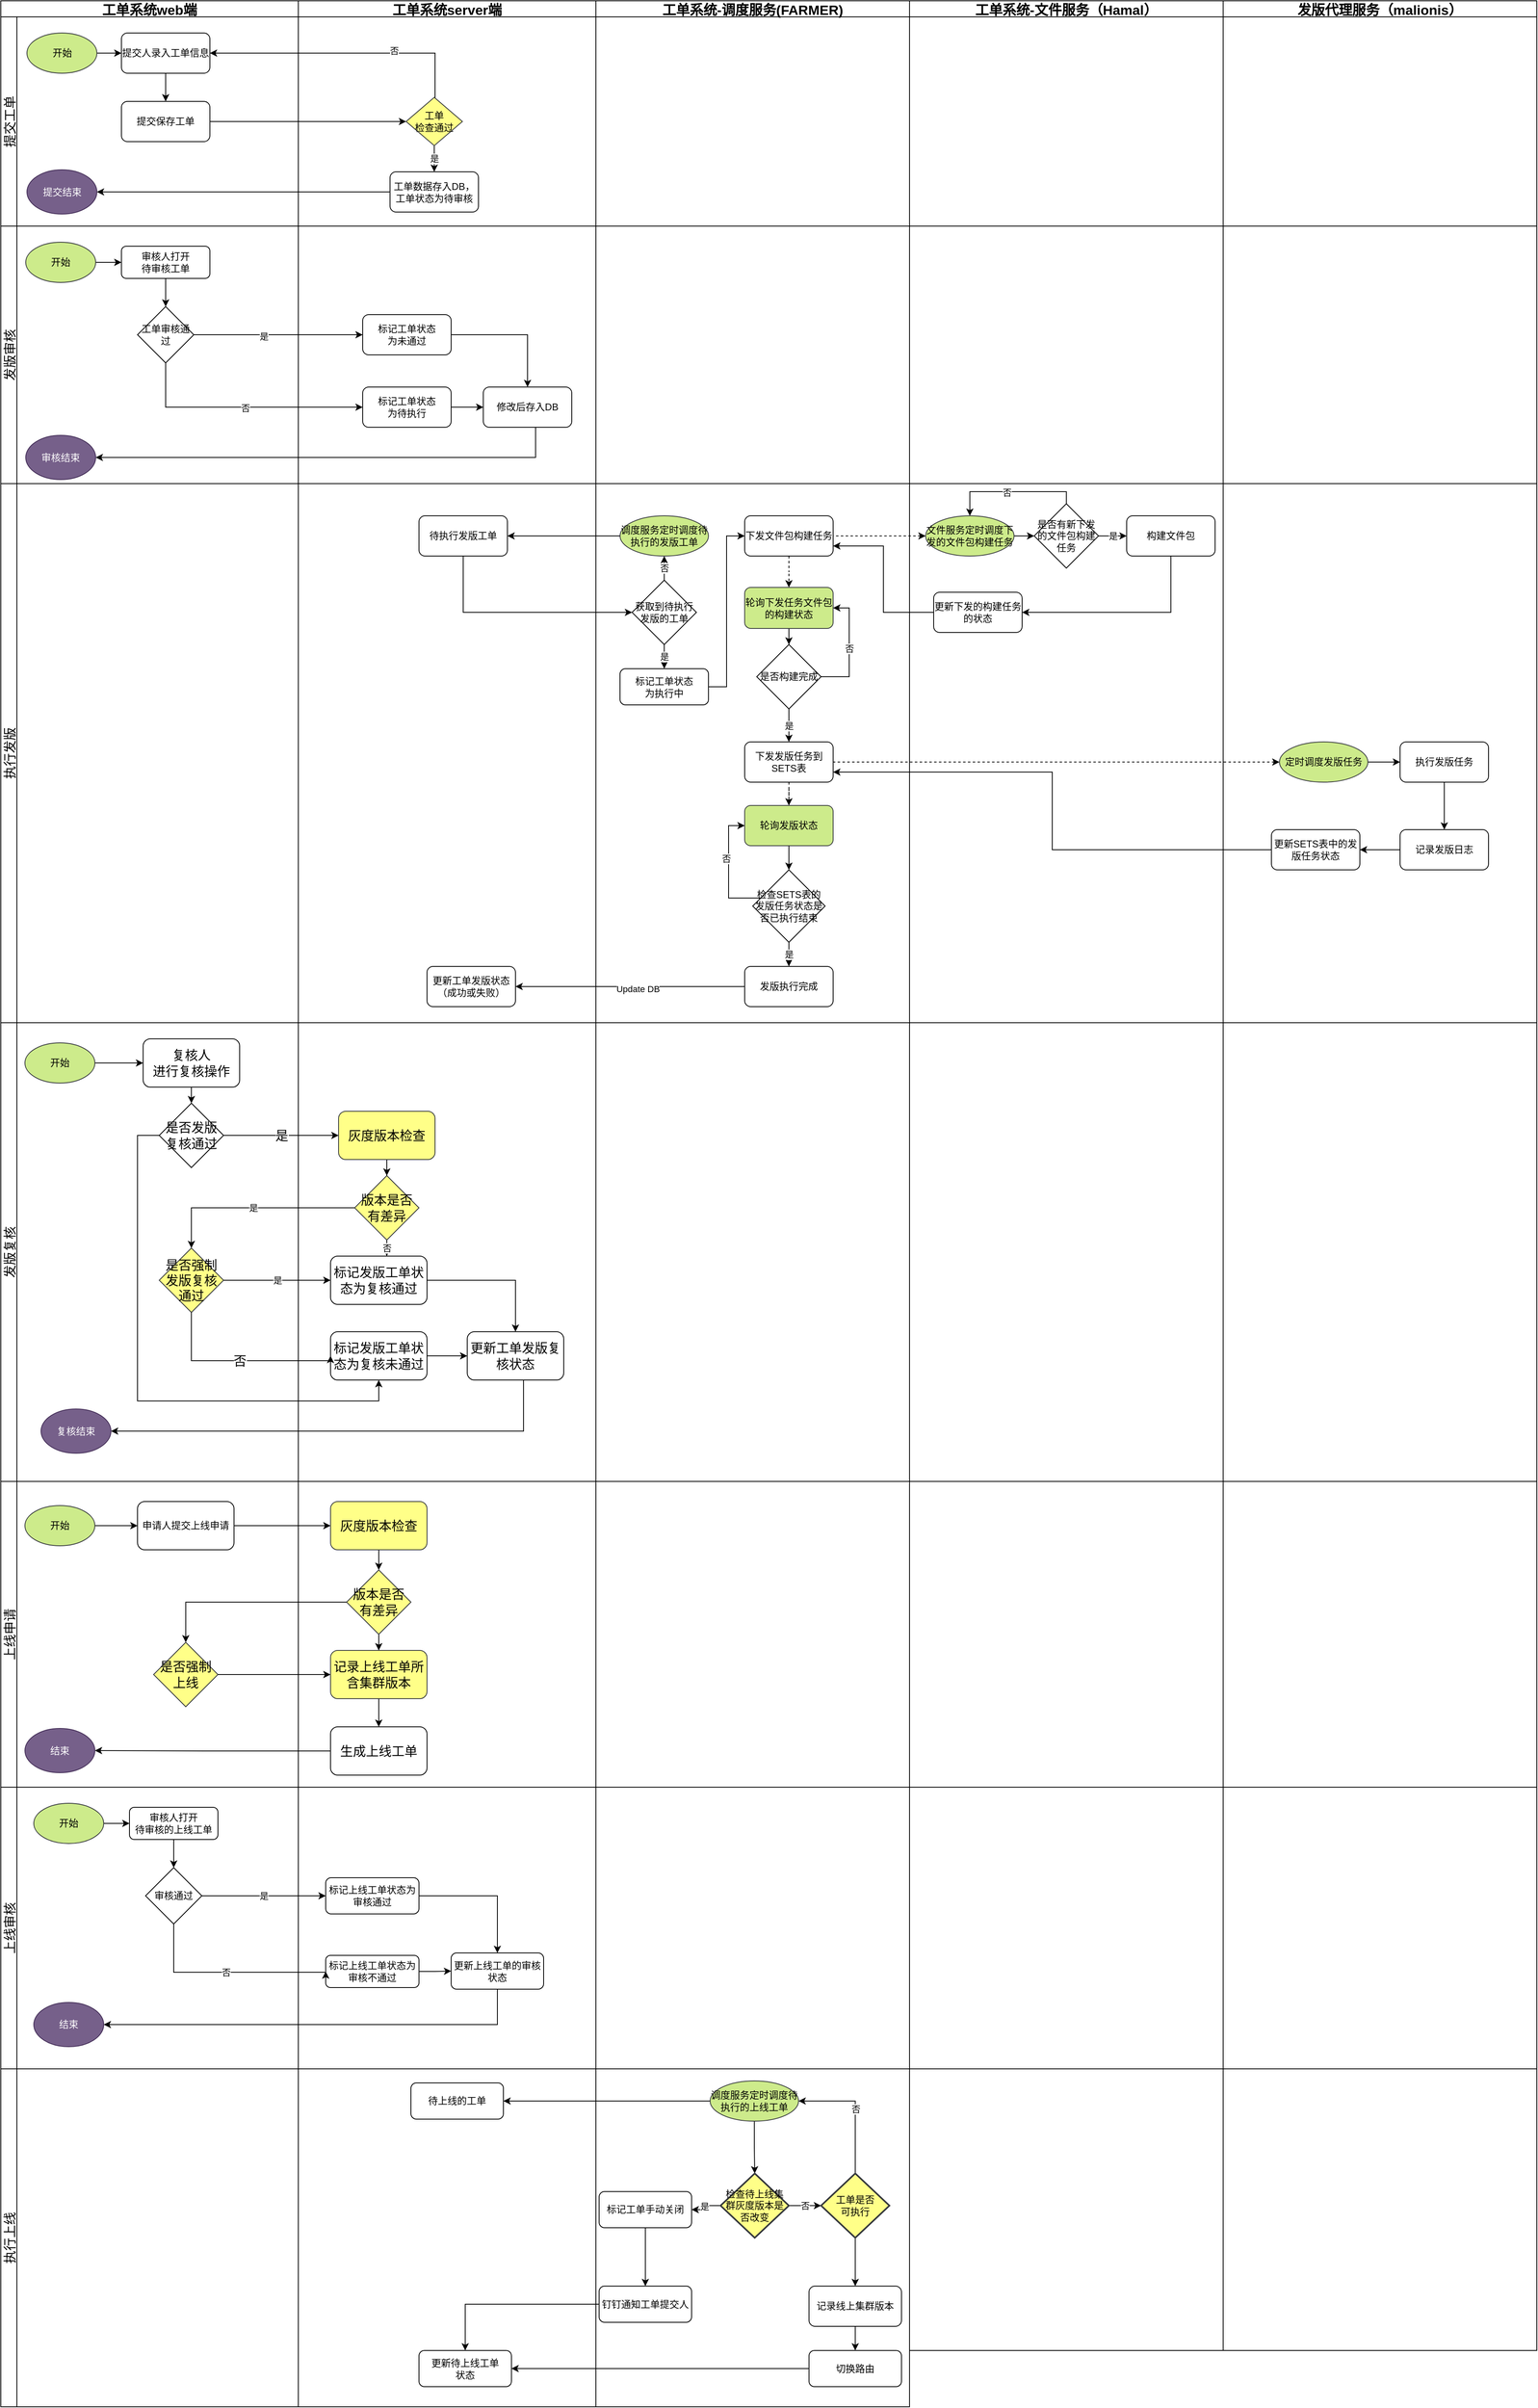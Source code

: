 <mxfile version="20.3.3" type="github">
  <diagram id="n53V0-UhPjgtem-jmb5G" name="第 1 页">
    <mxGraphModel dx="1503" dy="828" grid="1" gridSize="10" guides="1" tooltips="1" connect="1" arrows="1" fold="1" page="1" pageScale="1" pageWidth="827" pageHeight="1169" math="0" shadow="0">
      <root>
        <mxCell id="0" />
        <mxCell id="1" parent="0" />
        <mxCell id="-kGAtnwoqszsTnGILX-w-26" value="工单系统web端" style="swimlane;childLayout=stackLayout;resizeParent=1;resizeParentMax=0;horizontal=1;startSize=20;horizontalStack=0;fillColor=none;gradientColor=none;fontStyle=1;fontSize=17;" parent="1" vertex="1">
          <mxGeometry x="10" y="70" width="370" height="2990" as="geometry">
            <mxRectangle x="10" y="70" width="160" height="30" as="alternateBounds" />
          </mxGeometry>
        </mxCell>
        <mxCell id="-kGAtnwoqszsTnGILX-w-27" value="提交工单" style="swimlane;startSize=20;horizontal=0;fillColor=none;gradientColor=none;fontSize=16;fontStyle=0" parent="-kGAtnwoqszsTnGILX-w-26" vertex="1">
          <mxGeometry y="20" width="370" height="260" as="geometry" />
        </mxCell>
        <mxCell id="-kGAtnwoqszsTnGILX-w-62" value="提交保存工单" style="rounded=1;whiteSpace=wrap;html=1;fillColor=none;gradientColor=none;" parent="-kGAtnwoqszsTnGILX-w-27" vertex="1">
          <mxGeometry x="150" y="105" width="110" height="50" as="geometry" />
        </mxCell>
        <mxCell id="-kGAtnwoqszsTnGILX-w-72" style="edgeStyle=orthogonalEdgeStyle;rounded=0;orthogonalLoop=1;jettySize=auto;html=1;entryX=0.5;entryY=0;entryDx=0;entryDy=0;" parent="-kGAtnwoqszsTnGILX-w-27" source="-kGAtnwoqszsTnGILX-w-70" target="-kGAtnwoqszsTnGILX-w-62" edge="1">
          <mxGeometry relative="1" as="geometry" />
        </mxCell>
        <mxCell id="-kGAtnwoqszsTnGILX-w-70" value="提交人录入工单信息" style="rounded=1;whiteSpace=wrap;html=1;fillColor=none;gradientColor=none;" parent="-kGAtnwoqszsTnGILX-w-27" vertex="1">
          <mxGeometry x="150" y="20" width="110" height="50" as="geometry" />
        </mxCell>
        <mxCell id="-kGAtnwoqszsTnGILX-w-104" value="提交结束" style="strokeWidth=1;html=1;shape=mxgraph.flowchart.start_1;whiteSpace=wrap;strokeColor=#432D57;fillColor=#76608a;fontColor=#ffffff;" parent="-kGAtnwoqszsTnGILX-w-27" vertex="1">
          <mxGeometry x="32.5" y="190" width="87" height="55" as="geometry" />
        </mxCell>
        <mxCell id="gG1rawxMJscciwoJlw1L-44" style="edgeStyle=orthogonalEdgeStyle;rounded=0;orthogonalLoop=1;jettySize=auto;html=1;entryX=0;entryY=0.5;entryDx=0;entryDy=0;" edge="1" parent="-kGAtnwoqszsTnGILX-w-27" source="-kGAtnwoqszsTnGILX-w-105" target="-kGAtnwoqszsTnGILX-w-70">
          <mxGeometry relative="1" as="geometry" />
        </mxCell>
        <mxCell id="-kGAtnwoqszsTnGILX-w-105" value="开始" style="ellipse;whiteSpace=wrap;html=1;strokeColor=#36393d;strokeWidth=1;fillColor=#cdeb8b;" parent="-kGAtnwoqszsTnGILX-w-27" vertex="1">
          <mxGeometry x="32.5" y="20" width="87" height="50" as="geometry" />
        </mxCell>
        <mxCell id="-kGAtnwoqszsTnGILX-w-28" value="发版审核" style="swimlane;startSize=20;horizontal=0;fillColor=none;gradientColor=none;fontSize=16;fontStyle=0" parent="-kGAtnwoqszsTnGILX-w-26" vertex="1">
          <mxGeometry y="280" width="370" height="320" as="geometry" />
        </mxCell>
        <mxCell id="-kGAtnwoqszsTnGILX-w-99" style="edgeStyle=orthogonalEdgeStyle;rounded=0;orthogonalLoop=1;jettySize=auto;html=1;" parent="-kGAtnwoqszsTnGILX-w-28" source="-kGAtnwoqszsTnGILX-w-97" target="-kGAtnwoqszsTnGILX-w-98" edge="1">
          <mxGeometry relative="1" as="geometry" />
        </mxCell>
        <mxCell id="-kGAtnwoqszsTnGILX-w-97" value="审核人打开&lt;br&gt;待审核工单" style="rounded=1;whiteSpace=wrap;html=1;fillColor=none;gradientColor=none;" parent="-kGAtnwoqszsTnGILX-w-28" vertex="1">
          <mxGeometry x="150" y="25" width="110" height="40" as="geometry" />
        </mxCell>
        <mxCell id="-kGAtnwoqszsTnGILX-w-98" value="工单审核通过" style="strokeWidth=1;html=1;shape=mxgraph.flowchart.decision;whiteSpace=wrap;fillColor=none;gradientColor=none;strokeColor=default;" parent="-kGAtnwoqszsTnGILX-w-28" vertex="1">
          <mxGeometry x="170" y="100" width="70" height="70" as="geometry" />
        </mxCell>
        <mxCell id="gG1rawxMJscciwoJlw1L-43" style="edgeStyle=orthogonalEdgeStyle;rounded=0;orthogonalLoop=1;jettySize=auto;html=1;entryX=0;entryY=0.5;entryDx=0;entryDy=0;" edge="1" parent="-kGAtnwoqszsTnGILX-w-28" source="-kGAtnwoqszsTnGILX-w-109" target="-kGAtnwoqszsTnGILX-w-97">
          <mxGeometry relative="1" as="geometry" />
        </mxCell>
        <mxCell id="-kGAtnwoqszsTnGILX-w-109" value="开始" style="ellipse;whiteSpace=wrap;html=1;strokeColor=#36393d;strokeWidth=1;fillColor=#cdeb8b;" parent="-kGAtnwoqszsTnGILX-w-28" vertex="1">
          <mxGeometry x="31" y="20" width="87" height="50" as="geometry" />
        </mxCell>
        <mxCell id="-kGAtnwoqszsTnGILX-w-111" value="审核结束" style="strokeWidth=1;html=1;shape=mxgraph.flowchart.start_1;whiteSpace=wrap;strokeColor=#432D57;fillColor=#76608a;fontColor=#ffffff;" parent="-kGAtnwoqszsTnGILX-w-28" vertex="1">
          <mxGeometry x="31" y="260" width="87" height="55" as="geometry" />
        </mxCell>
        <mxCell id="-kGAtnwoqszsTnGILX-w-29" value="执行发版" style="swimlane;startSize=20;horizontal=0;fillColor=none;gradientColor=none;fontSize=16;fontStyle=0" parent="-kGAtnwoqszsTnGILX-w-26" vertex="1">
          <mxGeometry y="600" width="370" height="670" as="geometry" />
        </mxCell>
        <mxCell id="-kGAtnwoqszsTnGILX-w-30" value="发版复核" style="swimlane;startSize=20;horizontal=0;fillColor=none;gradientColor=none;fontStyle=0;fontSize=16;" parent="-kGAtnwoqszsTnGILX-w-26" vertex="1">
          <mxGeometry y="1270" width="370" height="570" as="geometry">
            <mxRectangle y="1380" width="370" height="30" as="alternateBounds" />
          </mxGeometry>
        </mxCell>
        <mxCell id="gG1rawxMJscciwoJlw1L-47" style="edgeStyle=orthogonalEdgeStyle;rounded=0;orthogonalLoop=1;jettySize=auto;html=1;entryX=0;entryY=0.5;entryDx=0;entryDy=0;" edge="1" parent="-kGAtnwoqszsTnGILX-w-30" source="-kGAtnwoqszsTnGILX-w-246" target="-kGAtnwoqszsTnGILX-w-247">
          <mxGeometry relative="1" as="geometry" />
        </mxCell>
        <mxCell id="-kGAtnwoqszsTnGILX-w-246" value="开始" style="ellipse;whiteSpace=wrap;html=1;strokeColor=#36393d;strokeWidth=1;fillColor=#cdeb8b;" parent="-kGAtnwoqszsTnGILX-w-30" vertex="1">
          <mxGeometry x="30" y="25" width="87" height="50" as="geometry" />
        </mxCell>
        <mxCell id="gG1rawxMJscciwoJlw1L-48" style="edgeStyle=orthogonalEdgeStyle;rounded=0;orthogonalLoop=1;jettySize=auto;html=1;exitX=0.5;exitY=1;exitDx=0;exitDy=0;entryX=0.5;entryY=0;entryDx=0;entryDy=0;" edge="1" parent="-kGAtnwoqszsTnGILX-w-30" source="-kGAtnwoqszsTnGILX-w-247" target="-kGAtnwoqszsTnGILX-w-249">
          <mxGeometry relative="1" as="geometry" />
        </mxCell>
        <mxCell id="-kGAtnwoqszsTnGILX-w-247" value="复核人&lt;br&gt;进行复核操作" style="rounded=1;whiteSpace=wrap;html=1;strokeColor=default;strokeWidth=1;fontSize=16;fillColor=none;gradientColor=none;" parent="-kGAtnwoqszsTnGILX-w-30" vertex="1">
          <mxGeometry x="177" y="20" width="120" height="60" as="geometry" />
        </mxCell>
        <mxCell id="-kGAtnwoqszsTnGILX-w-249" value="是否发版复核通过" style="rhombus;whiteSpace=wrap;html=1;strokeColor=default;strokeWidth=1;fontSize=16;fillColor=none;gradientColor=none;" parent="-kGAtnwoqszsTnGILX-w-30" vertex="1">
          <mxGeometry x="197" y="100" width="80" height="80" as="geometry" />
        </mxCell>
        <mxCell id="-kGAtnwoqszsTnGILX-w-257" value="复核结束" style="strokeWidth=1;html=1;shape=mxgraph.flowchart.start_1;whiteSpace=wrap;strokeColor=#432D57;fillColor=#76608a;fontColor=#ffffff;" parent="-kGAtnwoqszsTnGILX-w-30" vertex="1">
          <mxGeometry x="50" y="480" width="87" height="55" as="geometry" />
        </mxCell>
        <mxCell id="-kGAtnwoqszsTnGILX-w-267" value="是否强制发版复核通过" style="rhombus;whiteSpace=wrap;html=1;strokeColor=#36393d;strokeWidth=1;fontSize=16;fillColor=#ffff88;" parent="-kGAtnwoqszsTnGILX-w-30" vertex="1">
          <mxGeometry x="197" y="280" width="80" height="80" as="geometry" />
        </mxCell>
        <mxCell id="-kGAtnwoqszsTnGILX-w-281" value="上线申请" style="swimlane;startSize=20;horizontal=0;fillColor=none;gradientColor=none;fontStyle=0;fontSize=16;" parent="-kGAtnwoqszsTnGILX-w-26" vertex="1">
          <mxGeometry y="1840" width="370" height="380" as="geometry" />
        </mxCell>
        <mxCell id="gG1rawxMJscciwoJlw1L-30" value="" style="edgeStyle=orthogonalEdgeStyle;rounded=0;orthogonalLoop=1;jettySize=auto;html=1;" edge="1" parent="-kGAtnwoqszsTnGILX-w-281" source="gG1rawxMJscciwoJlw1L-27" target="gG1rawxMJscciwoJlw1L-29">
          <mxGeometry relative="1" as="geometry" />
        </mxCell>
        <mxCell id="gG1rawxMJscciwoJlw1L-27" value="开始" style="ellipse;whiteSpace=wrap;html=1;strokeColor=#36393d;strokeWidth=1;fillColor=#cdeb8b;" vertex="1" parent="-kGAtnwoqszsTnGILX-w-281">
          <mxGeometry x="30" y="30" width="87" height="50" as="geometry" />
        </mxCell>
        <mxCell id="gG1rawxMJscciwoJlw1L-29" value="申请人提交上线申请" style="rounded=1;whiteSpace=wrap;html=1;strokeWidth=1;" vertex="1" parent="-kGAtnwoqszsTnGILX-w-281">
          <mxGeometry x="170" y="25" width="120" height="60" as="geometry" />
        </mxCell>
        <mxCell id="gG1rawxMJscciwoJlw1L-39" value="是否强制上线" style="rhombus;whiteSpace=wrap;html=1;strokeColor=#36393d;strokeWidth=1;fontSize=16;fillColor=#ffff88;" vertex="1" parent="-kGAtnwoqszsTnGILX-w-281">
          <mxGeometry x="190" y="200" width="80" height="80" as="geometry" />
        </mxCell>
        <mxCell id="gG1rawxMJscciwoJlw1L-42" value="结束" style="strokeWidth=1;html=1;shape=mxgraph.flowchart.start_1;whiteSpace=wrap;strokeColor=#432D57;fillColor=#76608a;fontColor=#ffffff;" vertex="1" parent="-kGAtnwoqszsTnGILX-w-281">
          <mxGeometry x="30" y="307" width="87" height="55" as="geometry" />
        </mxCell>
        <mxCell id="-kGAtnwoqszsTnGILX-w-282" value="上线审核" style="swimlane;startSize=20;horizontal=0;fillColor=none;gradientColor=none;fontStyle=0;fontSize=16;" parent="-kGAtnwoqszsTnGILX-w-26" vertex="1">
          <mxGeometry y="2220" width="370" height="350" as="geometry" />
        </mxCell>
        <mxCell id="gG1rawxMJscciwoJlw1L-57" style="edgeStyle=orthogonalEdgeStyle;rounded=0;orthogonalLoop=1;jettySize=auto;html=1;entryX=0.5;entryY=0;entryDx=0;entryDy=0;entryPerimeter=0;" edge="1" parent="-kGAtnwoqszsTnGILX-w-282" source="gG1rawxMJscciwoJlw1L-53" target="gG1rawxMJscciwoJlw1L-54">
          <mxGeometry relative="1" as="geometry" />
        </mxCell>
        <mxCell id="gG1rawxMJscciwoJlw1L-53" value="审核人打开&lt;br&gt;待审核的上线工单" style="rounded=1;whiteSpace=wrap;html=1;fillColor=none;gradientColor=none;" vertex="1" parent="-kGAtnwoqszsTnGILX-w-282">
          <mxGeometry x="160" y="25" width="110" height="40" as="geometry" />
        </mxCell>
        <mxCell id="gG1rawxMJscciwoJlw1L-54" value="审核通过" style="strokeWidth=1;html=1;shape=mxgraph.flowchart.decision;whiteSpace=wrap;fillColor=none;gradientColor=none;strokeColor=default;" vertex="1" parent="-kGAtnwoqszsTnGILX-w-282">
          <mxGeometry x="180" y="100" width="70" height="70" as="geometry" />
        </mxCell>
        <mxCell id="gG1rawxMJscciwoJlw1L-56" style="edgeStyle=orthogonalEdgeStyle;rounded=0;orthogonalLoop=1;jettySize=auto;html=1;entryX=0;entryY=0.5;entryDx=0;entryDy=0;" edge="1" parent="-kGAtnwoqszsTnGILX-w-282" source="gG1rawxMJscciwoJlw1L-55" target="gG1rawxMJscciwoJlw1L-53">
          <mxGeometry relative="1" as="geometry" />
        </mxCell>
        <mxCell id="gG1rawxMJscciwoJlw1L-55" value="开始" style="ellipse;whiteSpace=wrap;html=1;strokeColor=#36393d;strokeWidth=1;fillColor=#cdeb8b;" vertex="1" parent="-kGAtnwoqszsTnGILX-w-282">
          <mxGeometry x="41" y="20" width="87" height="50" as="geometry" />
        </mxCell>
        <mxCell id="gG1rawxMJscciwoJlw1L-64" value="结束" style="strokeWidth=1;html=1;shape=mxgraph.flowchart.start_1;whiteSpace=wrap;strokeColor=#432D57;fillColor=#76608a;fontColor=#ffffff;" vertex="1" parent="-kGAtnwoqszsTnGILX-w-282">
          <mxGeometry x="41" y="267.5" width="87" height="55" as="geometry" />
        </mxCell>
        <mxCell id="gG1rawxMJscciwoJlw1L-75" value="执行上线" style="swimlane;startSize=20;horizontal=0;fillColor=none;gradientColor=none;fontStyle=0;fontSize=16;" vertex="1" parent="-kGAtnwoqszsTnGILX-w-26">
          <mxGeometry y="2570" width="370" height="420" as="geometry" />
        </mxCell>
        <mxCell id="-kGAtnwoqszsTnGILX-w-68" style="edgeStyle=orthogonalEdgeStyle;rounded=0;orthogonalLoop=1;jettySize=auto;html=1;entryX=0;entryY=0.5;entryDx=0;entryDy=0;entryPerimeter=0;" parent="1" source="-kGAtnwoqszsTnGILX-w-62" target="-kGAtnwoqszsTnGILX-w-91" edge="1">
          <mxGeometry relative="1" as="geometry">
            <mxPoint x="510" y="295" as="targetPoint" />
          </mxGeometry>
        </mxCell>
        <mxCell id="-kGAtnwoqszsTnGILX-w-86" style="edgeStyle=orthogonalEdgeStyle;rounded=0;orthogonalLoop=1;jettySize=auto;html=1;entryX=1;entryY=0.5;entryDx=0;entryDy=0;exitX=0.5;exitY=0;exitDx=0;exitDy=0;exitPerimeter=0;" parent="1" source="-kGAtnwoqszsTnGILX-w-91" target="-kGAtnwoqszsTnGILX-w-70" edge="1">
          <mxGeometry relative="1" as="geometry">
            <mxPoint x="550" y="250" as="sourcePoint" />
            <Array as="points">
              <mxPoint x="550" y="205" />
            </Array>
          </mxGeometry>
        </mxCell>
        <mxCell id="-kGAtnwoqszsTnGILX-w-92" value="否" style="edgeLabel;html=1;align=center;verticalAlign=middle;resizable=0;points=[];" parent="-kGAtnwoqszsTnGILX-w-86" vertex="1" connectable="0">
          <mxGeometry x="-0.252" y="-3" relative="1" as="geometry">
            <mxPoint as="offset" />
          </mxGeometry>
        </mxCell>
        <mxCell id="-kGAtnwoqszsTnGILX-w-95" style="edgeStyle=orthogonalEdgeStyle;rounded=0;orthogonalLoop=1;jettySize=auto;html=1;entryX=1;entryY=0.5;entryDx=0;entryDy=0;entryPerimeter=0;" parent="1" source="-kGAtnwoqszsTnGILX-w-85" target="-kGAtnwoqszsTnGILX-w-104" edge="1">
          <mxGeometry relative="1" as="geometry">
            <mxPoint x="230" y="405" as="targetPoint" />
          </mxGeometry>
        </mxCell>
        <mxCell id="-kGAtnwoqszsTnGILX-w-101" style="edgeStyle=orthogonalEdgeStyle;rounded=0;orthogonalLoop=1;jettySize=auto;html=1;entryX=0;entryY=0.5;entryDx=0;entryDy=0;" parent="1" source="-kGAtnwoqszsTnGILX-w-98" target="-kGAtnwoqszsTnGILX-w-100" edge="1">
          <mxGeometry relative="1" as="geometry" />
        </mxCell>
        <mxCell id="-kGAtnwoqszsTnGILX-w-106" value="是" style="edgeLabel;html=1;align=center;verticalAlign=middle;resizable=0;points=[];" parent="-kGAtnwoqszsTnGILX-w-101" vertex="1" connectable="0">
          <mxGeometry x="-0.175" y="-2" relative="1" as="geometry">
            <mxPoint as="offset" />
          </mxGeometry>
        </mxCell>
        <mxCell id="-kGAtnwoqszsTnGILX-w-40" value="工单系统server端" style="swimlane;childLayout=stackLayout;resizeParent=1;resizeParentMax=0;horizontal=1;startSize=20;horizontalStack=0;fillColor=none;gradientColor=none;fontSize=17;" parent="1" vertex="1">
          <mxGeometry x="380" y="70" width="370" height="2990" as="geometry">
            <mxRectangle x="380" y="70" width="180" height="30" as="alternateBounds" />
          </mxGeometry>
        </mxCell>
        <mxCell id="-kGAtnwoqszsTnGILX-w-41" value="" style="swimlane;startSize=20;horizontal=0;fillColor=none;gradientColor=none;flipH=0;direction=east;swimlaneLine=0;" parent="-kGAtnwoqszsTnGILX-w-40" vertex="1">
          <mxGeometry y="20" width="370" height="260" as="geometry">
            <mxRectangle y="20" width="370" height="40" as="alternateBounds" />
          </mxGeometry>
        </mxCell>
        <mxCell id="-kGAtnwoqszsTnGILX-w-85" value="工单数据存入DB，工单状态为待审核" style="rounded=1;whiteSpace=wrap;html=1;fillColor=none;gradientColor=none;" parent="-kGAtnwoqszsTnGILX-w-41" vertex="1">
          <mxGeometry x="114" y="192.5" width="110" height="50" as="geometry" />
        </mxCell>
        <mxCell id="gG1rawxMJscciwoJlw1L-46" value="是" style="edgeStyle=orthogonalEdgeStyle;rounded=0;orthogonalLoop=1;jettySize=auto;html=1;entryX=0.5;entryY=0;entryDx=0;entryDy=0;" edge="1" parent="-kGAtnwoqszsTnGILX-w-41" source="-kGAtnwoqszsTnGILX-w-91" target="-kGAtnwoqszsTnGILX-w-85">
          <mxGeometry relative="1" as="geometry" />
        </mxCell>
        <mxCell id="-kGAtnwoqszsTnGILX-w-91" value="工单&lt;br&gt;检查通过" style="strokeWidth=1;html=1;shape=mxgraph.flowchart.decision;whiteSpace=wrap;fillColor=#ffff88;strokeColor=#36393d;" parent="-kGAtnwoqszsTnGILX-w-41" vertex="1">
          <mxGeometry x="134" y="100" width="70" height="60" as="geometry" />
        </mxCell>
        <mxCell id="-kGAtnwoqszsTnGILX-w-42" value="" style="swimlane;startSize=20;horizontal=0;fillColor=none;gradientColor=none;swimlaneLine=0;" parent="-kGAtnwoqszsTnGILX-w-40" vertex="1">
          <mxGeometry y="280" width="370" height="320" as="geometry" />
        </mxCell>
        <mxCell id="-kGAtnwoqszsTnGILX-w-114" style="edgeStyle=orthogonalEdgeStyle;rounded=0;orthogonalLoop=1;jettySize=auto;html=1;entryX=0.5;entryY=0;entryDx=0;entryDy=0;" parent="-kGAtnwoqszsTnGILX-w-42" source="-kGAtnwoqszsTnGILX-w-100" target="-kGAtnwoqszsTnGILX-w-113" edge="1">
          <mxGeometry relative="1" as="geometry" />
        </mxCell>
        <mxCell id="-kGAtnwoqszsTnGILX-w-100" value="标记工单状态&lt;br&gt;为未通过" style="rounded=1;whiteSpace=wrap;html=1;fillColor=none;gradientColor=none;" parent="-kGAtnwoqszsTnGILX-w-42" vertex="1">
          <mxGeometry x="80" y="110" width="110" height="50" as="geometry" />
        </mxCell>
        <mxCell id="-kGAtnwoqszsTnGILX-w-115" style="edgeStyle=orthogonalEdgeStyle;rounded=0;orthogonalLoop=1;jettySize=auto;html=1;entryX=0;entryY=0.5;entryDx=0;entryDy=0;" parent="-kGAtnwoqszsTnGILX-w-42" source="-kGAtnwoqszsTnGILX-w-102" target="-kGAtnwoqszsTnGILX-w-113" edge="1">
          <mxGeometry relative="1" as="geometry" />
        </mxCell>
        <mxCell id="-kGAtnwoqszsTnGILX-w-102" value="标记工单状态&lt;br&gt;为待执行" style="rounded=1;whiteSpace=wrap;html=1;fillColor=none;gradientColor=none;" parent="-kGAtnwoqszsTnGILX-w-42" vertex="1">
          <mxGeometry x="80" y="200" width="110" height="50" as="geometry" />
        </mxCell>
        <mxCell id="-kGAtnwoqszsTnGILX-w-113" value="修改后存入DB" style="rounded=1;whiteSpace=wrap;html=1;fillColor=none;gradientColor=none;" parent="-kGAtnwoqszsTnGILX-w-42" vertex="1">
          <mxGeometry x="230" y="200" width="110" height="50" as="geometry" />
        </mxCell>
        <mxCell id="-kGAtnwoqszsTnGILX-w-43" value="" style="swimlane;startSize=20;horizontal=0;fillColor=none;gradientColor=none;swimlaneLine=0;" parent="-kGAtnwoqszsTnGILX-w-40" vertex="1">
          <mxGeometry y="600" width="370" height="670" as="geometry" />
        </mxCell>
        <mxCell id="gG1rawxMJscciwoJlw1L-49" value="更新工单发版状态（成功或失败）" style="rounded=1;whiteSpace=wrap;html=1;" vertex="1" parent="-kGAtnwoqszsTnGILX-w-43">
          <mxGeometry x="160" y="600" width="110" height="50" as="geometry" />
        </mxCell>
        <mxCell id="gG1rawxMJscciwoJlw1L-68" value="待执行发版工单" style="rounded=1;whiteSpace=wrap;html=1;" vertex="1" parent="-kGAtnwoqszsTnGILX-w-43">
          <mxGeometry x="150" y="40" width="110" height="50" as="geometry" />
        </mxCell>
        <mxCell id="-kGAtnwoqszsTnGILX-w-44" style="swimlane;startSize=20;horizontal=0;fillColor=none;gradientColor=none;swimlaneLine=0;" parent="-kGAtnwoqszsTnGILX-w-40" vertex="1">
          <mxGeometry y="1270" width="370" height="570" as="geometry">
            <mxRectangle y="1380" width="370" height="40" as="alternateBounds" />
          </mxGeometry>
        </mxCell>
        <mxCell id="gG1rawxMJscciwoJlw1L-21" value="否" style="edgeStyle=orthogonalEdgeStyle;rounded=0;orthogonalLoop=1;jettySize=auto;html=1;entryX=0.583;entryY=0;entryDx=0;entryDy=0;entryPerimeter=0;" edge="1" parent="-kGAtnwoqszsTnGILX-w-44" source="-kGAtnwoqszsTnGILX-w-262" target="gG1rawxMJscciwoJlw1L-12">
          <mxGeometry relative="1" as="geometry" />
        </mxCell>
        <mxCell id="-kGAtnwoqszsTnGILX-w-262" value="版本是否&lt;br&gt;有差异" style="rhombus;whiteSpace=wrap;html=1;strokeColor=#36393d;strokeWidth=1;fontSize=16;fillColor=#ffff88;" parent="-kGAtnwoqszsTnGILX-w-44" vertex="1">
          <mxGeometry x="70" y="190" width="80" height="80" as="geometry" />
        </mxCell>
        <mxCell id="gG1rawxMJscciwoJlw1L-19" style="edgeStyle=orthogonalEdgeStyle;rounded=0;orthogonalLoop=1;jettySize=auto;html=1;entryX=0.5;entryY=0;entryDx=0;entryDy=0;" edge="1" parent="-kGAtnwoqszsTnGILX-w-44" source="-kGAtnwoqszsTnGILX-w-264" target="-kGAtnwoqszsTnGILX-w-262">
          <mxGeometry relative="1" as="geometry" />
        </mxCell>
        <mxCell id="-kGAtnwoqszsTnGILX-w-264" value="灰度版本检查" style="rounded=1;whiteSpace=wrap;html=1;strokeColor=#36393d;strokeWidth=1;fontSize=16;fillColor=#ffff88;" parent="-kGAtnwoqszsTnGILX-w-44" vertex="1">
          <mxGeometry x="50" y="110" width="120" height="60" as="geometry" />
        </mxCell>
        <mxCell id="gG1rawxMJscciwoJlw1L-24" style="edgeStyle=orthogonalEdgeStyle;rounded=0;orthogonalLoop=1;jettySize=auto;html=1;entryX=0;entryY=0.5;entryDx=0;entryDy=0;" edge="1" parent="-kGAtnwoqszsTnGILX-w-44" source="-kGAtnwoqszsTnGILX-w-279" target="gG1rawxMJscciwoJlw1L-22">
          <mxGeometry relative="1" as="geometry" />
        </mxCell>
        <mxCell id="-kGAtnwoqszsTnGILX-w-279" value="标记发版工单状态为复核未通过" style="rounded=1;whiteSpace=wrap;html=1;strokeColor=default;strokeWidth=1;fontSize=16;fillColor=none;gradientColor=none;" parent="-kGAtnwoqszsTnGILX-w-44" vertex="1">
          <mxGeometry x="40" y="384" width="120" height="60" as="geometry" />
        </mxCell>
        <mxCell id="gG1rawxMJscciwoJlw1L-25" style="edgeStyle=orthogonalEdgeStyle;rounded=0;orthogonalLoop=1;jettySize=auto;html=1;entryX=0.5;entryY=0;entryDx=0;entryDy=0;" edge="1" parent="-kGAtnwoqszsTnGILX-w-44" source="gG1rawxMJscciwoJlw1L-12" target="gG1rawxMJscciwoJlw1L-22">
          <mxGeometry relative="1" as="geometry" />
        </mxCell>
        <mxCell id="gG1rawxMJscciwoJlw1L-12" value="标记发版工单状态为复核通过" style="rounded=1;whiteSpace=wrap;html=1;strokeColor=default;strokeWidth=1;fontSize=16;fillColor=none;gradientColor=none;" vertex="1" parent="-kGAtnwoqszsTnGILX-w-44">
          <mxGeometry x="40" y="290" width="120" height="60" as="geometry" />
        </mxCell>
        <mxCell id="gG1rawxMJscciwoJlw1L-22" value="更新工单发版复核状态" style="rounded=1;whiteSpace=wrap;html=1;strokeColor=default;strokeWidth=1;fontSize=16;fillColor=none;gradientColor=none;" vertex="1" parent="-kGAtnwoqszsTnGILX-w-44">
          <mxGeometry x="210" y="384" width="120" height="60" as="geometry" />
        </mxCell>
        <mxCell id="gG1rawxMJscciwoJlw1L-4" style="swimlane;startSize=20;horizontal=0;fillColor=none;gradientColor=none;swimlaneLine=0;" vertex="1" parent="-kGAtnwoqszsTnGILX-w-40">
          <mxGeometry y="1840" width="370" height="380" as="geometry">
            <mxRectangle y="1380" width="370" height="40" as="alternateBounds" />
          </mxGeometry>
        </mxCell>
        <mxCell id="gG1rawxMJscciwoJlw1L-36" style="edgeStyle=orthogonalEdgeStyle;rounded=0;orthogonalLoop=1;jettySize=auto;html=1;entryX=0.5;entryY=0;entryDx=0;entryDy=0;" edge="1" parent="gG1rawxMJscciwoJlw1L-4" source="gG1rawxMJscciwoJlw1L-31" target="gG1rawxMJscciwoJlw1L-33">
          <mxGeometry relative="1" as="geometry" />
        </mxCell>
        <mxCell id="gG1rawxMJscciwoJlw1L-31" value="灰度版本检查" style="rounded=1;whiteSpace=wrap;html=1;strokeColor=#36393d;strokeWidth=1;fontSize=16;fillColor=#ffff88;" vertex="1" parent="gG1rawxMJscciwoJlw1L-4">
          <mxGeometry x="40" y="25" width="120" height="60" as="geometry" />
        </mxCell>
        <mxCell id="gG1rawxMJscciwoJlw1L-37" style="edgeStyle=orthogonalEdgeStyle;rounded=0;orthogonalLoop=1;jettySize=auto;html=1;entryX=0.5;entryY=0;entryDx=0;entryDy=0;" edge="1" parent="gG1rawxMJscciwoJlw1L-4" source="gG1rawxMJscciwoJlw1L-33" target="gG1rawxMJscciwoJlw1L-34">
          <mxGeometry relative="1" as="geometry" />
        </mxCell>
        <mxCell id="gG1rawxMJscciwoJlw1L-33" value="版本是否&lt;br&gt;有差异" style="rhombus;whiteSpace=wrap;html=1;strokeColor=#36393d;strokeWidth=1;fontSize=16;fillColor=#ffff88;" vertex="1" parent="gG1rawxMJscciwoJlw1L-4">
          <mxGeometry x="60" y="110" width="80" height="80" as="geometry" />
        </mxCell>
        <mxCell id="gG1rawxMJscciwoJlw1L-38" style="edgeStyle=orthogonalEdgeStyle;rounded=0;orthogonalLoop=1;jettySize=auto;html=1;entryX=0.5;entryY=0;entryDx=0;entryDy=0;" edge="1" parent="gG1rawxMJscciwoJlw1L-4" source="gG1rawxMJscciwoJlw1L-34" target="gG1rawxMJscciwoJlw1L-35">
          <mxGeometry relative="1" as="geometry" />
        </mxCell>
        <mxCell id="gG1rawxMJscciwoJlw1L-34" value="记录上线工单所含集群版本" style="rounded=1;whiteSpace=wrap;html=1;strokeWidth=1;fontSize=16;fillColor=#ffff88;strokeColor=#36393d;" vertex="1" parent="gG1rawxMJscciwoJlw1L-4">
          <mxGeometry x="40" y="210" width="120" height="60" as="geometry" />
        </mxCell>
        <mxCell id="gG1rawxMJscciwoJlw1L-35" value="生成上线工单" style="rounded=1;whiteSpace=wrap;html=1;strokeWidth=1;fontSize=16;" vertex="1" parent="gG1rawxMJscciwoJlw1L-4">
          <mxGeometry x="40" y="305" width="120" height="60" as="geometry" />
        </mxCell>
        <mxCell id="gG1rawxMJscciwoJlw1L-5" style="swimlane;startSize=20;horizontal=0;fillColor=none;gradientColor=none;swimlaneLine=0;" vertex="1" parent="-kGAtnwoqszsTnGILX-w-40">
          <mxGeometry y="2220" width="370" height="350" as="geometry">
            <mxRectangle y="1380" width="370" height="40" as="alternateBounds" />
          </mxGeometry>
        </mxCell>
        <mxCell id="gG1rawxMJscciwoJlw1L-67" style="edgeStyle=orthogonalEdgeStyle;rounded=0;orthogonalLoop=1;jettySize=auto;html=1;entryX=0.5;entryY=0;entryDx=0;entryDy=0;" edge="1" parent="gG1rawxMJscciwoJlw1L-5" source="gG1rawxMJscciwoJlw1L-58" target="gG1rawxMJscciwoJlw1L-63">
          <mxGeometry relative="1" as="geometry" />
        </mxCell>
        <mxCell id="gG1rawxMJscciwoJlw1L-58" value="标记上线工单状态为审核通过" style="rounded=1;whiteSpace=wrap;html=1;fillColor=none;gradientColor=none;" vertex="1" parent="gG1rawxMJscciwoJlw1L-5">
          <mxGeometry x="34" y="112.5" width="116" height="45" as="geometry" />
        </mxCell>
        <mxCell id="gG1rawxMJscciwoJlw1L-66" style="edgeStyle=orthogonalEdgeStyle;rounded=0;orthogonalLoop=1;jettySize=auto;html=1;entryX=0;entryY=0.5;entryDx=0;entryDy=0;" edge="1" parent="gG1rawxMJscciwoJlw1L-5" source="gG1rawxMJscciwoJlw1L-60" target="gG1rawxMJscciwoJlw1L-63">
          <mxGeometry relative="1" as="geometry" />
        </mxCell>
        <mxCell id="gG1rawxMJscciwoJlw1L-60" value="标记上线工单状态为审核不通过" style="rounded=1;whiteSpace=wrap;html=1;fillColor=none;gradientColor=none;" vertex="1" parent="gG1rawxMJscciwoJlw1L-5">
          <mxGeometry x="34" y="209" width="116" height="40" as="geometry" />
        </mxCell>
        <mxCell id="gG1rawxMJscciwoJlw1L-63" value="更新上线工单的审核状态" style="rounded=1;whiteSpace=wrap;html=1;fillColor=none;gradientColor=none;" vertex="1" parent="gG1rawxMJscciwoJlw1L-5">
          <mxGeometry x="190" y="206" width="115" height="45" as="geometry" />
        </mxCell>
        <mxCell id="gG1rawxMJscciwoJlw1L-76" style="swimlane;startSize=20;horizontal=0;fillColor=none;gradientColor=none;swimlaneLine=0;" vertex="1" parent="-kGAtnwoqszsTnGILX-w-40">
          <mxGeometry y="2570" width="370" height="420" as="geometry">
            <mxRectangle y="1380" width="370" height="40" as="alternateBounds" />
          </mxGeometry>
        </mxCell>
        <mxCell id="gG1rawxMJscciwoJlw1L-82" value="待上线的工单" style="rounded=1;whiteSpace=wrap;html=1;fillColor=none;gradientColor=none;" vertex="1" parent="gG1rawxMJscciwoJlw1L-76">
          <mxGeometry x="140" y="17.5" width="115" height="45" as="geometry" />
        </mxCell>
        <mxCell id="gG1rawxMJscciwoJlw1L-97" value="更新待上线工单&lt;br&gt;状态" style="rounded=1;whiteSpace=wrap;html=1;fillColor=none;gradientColor=none;" vertex="1" parent="gG1rawxMJscciwoJlw1L-76">
          <mxGeometry x="150" y="350" width="115" height="45" as="geometry" />
        </mxCell>
        <mxCell id="-kGAtnwoqszsTnGILX-w-107" style="edgeStyle=orthogonalEdgeStyle;rounded=0;orthogonalLoop=1;jettySize=auto;html=1;entryX=0;entryY=0.5;entryDx=0;entryDy=0;exitX=0.5;exitY=1;exitDx=0;exitDy=0;exitPerimeter=0;" parent="1" source="-kGAtnwoqszsTnGILX-w-98" target="-kGAtnwoqszsTnGILX-w-102" edge="1">
          <mxGeometry relative="1" as="geometry">
            <Array as="points">
              <mxPoint x="215" y="575" />
            </Array>
          </mxGeometry>
        </mxCell>
        <mxCell id="-kGAtnwoqszsTnGILX-w-108" value="否" style="edgeLabel;html=1;align=center;verticalAlign=middle;resizable=0;points=[];" parent="-kGAtnwoqszsTnGILX-w-107" vertex="1" connectable="0">
          <mxGeometry x="0.026" y="-1" relative="1" as="geometry">
            <mxPoint as="offset" />
          </mxGeometry>
        </mxCell>
        <mxCell id="-kGAtnwoqszsTnGILX-w-118" style="edgeStyle=orthogonalEdgeStyle;rounded=0;orthogonalLoop=1;jettySize=auto;html=1;entryX=1;entryY=0.5;entryDx=0;entryDy=0;entryPerimeter=0;" parent="1" source="-kGAtnwoqszsTnGILX-w-113" edge="1" target="-kGAtnwoqszsTnGILX-w-111">
          <mxGeometry relative="1" as="geometry">
            <mxPoint x="222" y="750" as="targetPoint" />
            <Array as="points">
              <mxPoint x="675" y="638" />
            </Array>
          </mxGeometry>
        </mxCell>
        <mxCell id="-kGAtnwoqszsTnGILX-w-119" value="工单系统-调度服务(FARMER)" style="swimlane;childLayout=stackLayout;resizeParent=1;resizeParentMax=0;horizontal=1;startSize=20;horizontalStack=0;fillColor=none;gradientColor=none;fontSize=17;" parent="1" vertex="1">
          <mxGeometry x="750" y="70" width="390" height="2990" as="geometry" />
        </mxCell>
        <mxCell id="-kGAtnwoqszsTnGILX-w-120" value="" style="swimlane;startSize=20;horizontal=0;fillColor=none;gradientColor=none;flipH=0;direction=east;swimlaneLine=0;" parent="-kGAtnwoqszsTnGILX-w-119" vertex="1">
          <mxGeometry y="20" width="390" height="260" as="geometry">
            <mxRectangle y="20" width="370" height="40" as="alternateBounds" />
          </mxGeometry>
        </mxCell>
        <mxCell id="-kGAtnwoqszsTnGILX-w-124" value="" style="swimlane;startSize=20;horizontal=0;fillColor=none;gradientColor=none;swimlaneLine=0;" parent="-kGAtnwoqszsTnGILX-w-119" vertex="1">
          <mxGeometry y="280" width="390" height="320" as="geometry" />
        </mxCell>
        <mxCell id="-kGAtnwoqszsTnGILX-w-130" value="" style="swimlane;startSize=20;horizontal=0;fillColor=none;gradientColor=none;swimlaneLine=0;" parent="-kGAtnwoqszsTnGILX-w-119" vertex="1">
          <mxGeometry y="600" width="390" height="670" as="geometry" />
        </mxCell>
        <mxCell id="-kGAtnwoqszsTnGILX-w-133" value="调度服务定时调度待执行的发版工单" style="ellipse;whiteSpace=wrap;html=1;fillColor=#cdeb8b;strokeColor=#36393d;" parent="-kGAtnwoqszsTnGILX-w-130" vertex="1">
          <mxGeometry x="30" y="40" width="110" height="50" as="geometry" />
        </mxCell>
        <mxCell id="-kGAtnwoqszsTnGILX-w-187" style="edgeStyle=orthogonalEdgeStyle;rounded=0;orthogonalLoop=1;jettySize=auto;html=1;entryX=0;entryY=0.5;entryDx=0;entryDy=0;" parent="-kGAtnwoqszsTnGILX-w-130" source="-kGAtnwoqszsTnGILX-w-134" target="-kGAtnwoqszsTnGILX-w-142" edge="1">
          <mxGeometry relative="1" as="geometry" />
        </mxCell>
        <mxCell id="-kGAtnwoqszsTnGILX-w-134" value="标记工单状态&lt;br&gt;为执行中" style="rounded=1;whiteSpace=wrap;html=1;fillColor=none;gradientColor=none;" parent="-kGAtnwoqszsTnGILX-w-130" vertex="1">
          <mxGeometry x="30" y="230" width="110" height="45" as="geometry" />
        </mxCell>
        <mxCell id="-kGAtnwoqszsTnGILX-w-191" style="edgeStyle=orthogonalEdgeStyle;rounded=0;orthogonalLoop=1;jettySize=auto;html=1;entryX=0.5;entryY=0;entryDx=0;entryDy=0;dashed=1;" parent="-kGAtnwoqszsTnGILX-w-130" source="-kGAtnwoqszsTnGILX-w-142" target="-kGAtnwoqszsTnGILX-w-189" edge="1">
          <mxGeometry relative="1" as="geometry" />
        </mxCell>
        <mxCell id="-kGAtnwoqszsTnGILX-w-142" value="下发文件包构建任务" style="rounded=1;whiteSpace=wrap;html=1;fillColor=none;gradientColor=none;" parent="-kGAtnwoqszsTnGILX-w-130" vertex="1">
          <mxGeometry x="185" y="40" width="110" height="50" as="geometry" />
        </mxCell>
        <mxCell id="-kGAtnwoqszsTnGILX-w-221" value="是" style="edgeStyle=orthogonalEdgeStyle;rounded=0;orthogonalLoop=1;jettySize=auto;html=1;entryX=0.5;entryY=0;entryDx=0;entryDy=0;" parent="-kGAtnwoqszsTnGILX-w-130" source="-kGAtnwoqszsTnGILX-w-144" target="-kGAtnwoqszsTnGILX-w-195" edge="1">
          <mxGeometry relative="1" as="geometry" />
        </mxCell>
        <mxCell id="-kGAtnwoqszsTnGILX-w-229" value="否" style="edgeStyle=orthogonalEdgeStyle;rounded=0;orthogonalLoop=1;jettySize=auto;html=1;entryX=1;entryY=0.5;entryDx=0;entryDy=0;startArrow=none;startFill=0;endArrow=classic;endFill=1;" parent="-kGAtnwoqszsTnGILX-w-130" source="-kGAtnwoqszsTnGILX-w-144" target="-kGAtnwoqszsTnGILX-w-189" edge="1">
          <mxGeometry relative="1" as="geometry">
            <Array as="points">
              <mxPoint x="315" y="240" />
              <mxPoint x="315" y="154" />
            </Array>
          </mxGeometry>
        </mxCell>
        <mxCell id="-kGAtnwoqszsTnGILX-w-144" value="是否构建完成" style="rhombus;whiteSpace=wrap;html=1;strokeColor=default;strokeWidth=1;fillColor=none;gradientColor=none;" parent="-kGAtnwoqszsTnGILX-w-130" vertex="1">
          <mxGeometry x="200" y="200" width="80" height="80" as="geometry" />
        </mxCell>
        <mxCell id="-kGAtnwoqszsTnGILX-w-186" value="是" style="edgeStyle=orthogonalEdgeStyle;rounded=0;orthogonalLoop=1;jettySize=auto;html=1;entryX=0.5;entryY=0;entryDx=0;entryDy=0;" parent="-kGAtnwoqszsTnGILX-w-130" source="-kGAtnwoqszsTnGILX-w-175" target="-kGAtnwoqszsTnGILX-w-134" edge="1">
          <mxGeometry relative="1" as="geometry" />
        </mxCell>
        <mxCell id="gG1rawxMJscciwoJlw1L-74" value="否" style="edgeStyle=orthogonalEdgeStyle;rounded=0;orthogonalLoop=1;jettySize=auto;html=1;entryX=0.5;entryY=1;entryDx=0;entryDy=0;" edge="1" parent="-kGAtnwoqszsTnGILX-w-130" source="-kGAtnwoqszsTnGILX-w-175" target="-kGAtnwoqszsTnGILX-w-133">
          <mxGeometry relative="1" as="geometry" />
        </mxCell>
        <mxCell id="-kGAtnwoqszsTnGILX-w-175" value="获取到待执行发版的工单" style="rhombus;whiteSpace=wrap;html=1;strokeColor=default;strokeWidth=1;fillColor=none;gradientColor=none;" parent="-kGAtnwoqszsTnGILX-w-130" vertex="1">
          <mxGeometry x="45" y="120" width="80" height="80" as="geometry" />
        </mxCell>
        <mxCell id="-kGAtnwoqszsTnGILX-w-230" style="edgeStyle=orthogonalEdgeStyle;rounded=0;orthogonalLoop=1;jettySize=auto;html=1;entryX=0.5;entryY=0;entryDx=0;entryDy=0;startArrow=none;startFill=0;endArrow=classic;endFill=1;" parent="-kGAtnwoqszsTnGILX-w-130" source="-kGAtnwoqszsTnGILX-w-189" target="-kGAtnwoqszsTnGILX-w-144" edge="1">
          <mxGeometry relative="1" as="geometry" />
        </mxCell>
        <mxCell id="-kGAtnwoqszsTnGILX-w-189" value="轮询下发任务文件包的构建状态" style="rounded=1;whiteSpace=wrap;html=1;fillColor=#cdeb8b;strokeColor=#36393d;" parent="-kGAtnwoqszsTnGILX-w-130" vertex="1">
          <mxGeometry x="185" y="129" width="110" height="51" as="geometry" />
        </mxCell>
        <mxCell id="-kGAtnwoqszsTnGILX-w-237" style="edgeStyle=orthogonalEdgeStyle;rounded=0;orthogonalLoop=1;jettySize=auto;html=1;entryX=0.5;entryY=0;entryDx=0;entryDy=0;startArrow=none;startFill=0;endArrow=classic;endFill=1;dashed=1;" parent="-kGAtnwoqszsTnGILX-w-130" source="-kGAtnwoqszsTnGILX-w-195" target="-kGAtnwoqszsTnGILX-w-236" edge="1">
          <mxGeometry relative="1" as="geometry" />
        </mxCell>
        <mxCell id="-kGAtnwoqszsTnGILX-w-195" value="下发发版任务到SETS表" style="rounded=1;whiteSpace=wrap;html=1;fillColor=none;gradientColor=none;" parent="-kGAtnwoqszsTnGILX-w-130" vertex="1">
          <mxGeometry x="185" y="321" width="110" height="50" as="geometry" />
        </mxCell>
        <mxCell id="-kGAtnwoqszsTnGILX-w-244" style="edgeStyle=orthogonalEdgeStyle;rounded=0;orthogonalLoop=1;jettySize=auto;html=1;entryX=0.5;entryY=0;entryDx=0;entryDy=0;startArrow=none;startFill=0;endArrow=classic;endFill=1;" parent="-kGAtnwoqszsTnGILX-w-130" source="-kGAtnwoqszsTnGILX-w-236" target="-kGAtnwoqszsTnGILX-w-240" edge="1">
          <mxGeometry relative="1" as="geometry" />
        </mxCell>
        <mxCell id="-kGAtnwoqszsTnGILX-w-236" value="轮询发版状态" style="rounded=1;whiteSpace=wrap;html=1;fillColor=#cdeb8b;strokeColor=#36393d;" parent="-kGAtnwoqszsTnGILX-w-130" vertex="1">
          <mxGeometry x="185" y="400" width="110" height="50" as="geometry" />
        </mxCell>
        <mxCell id="-kGAtnwoqszsTnGILX-w-241" style="edgeStyle=orthogonalEdgeStyle;rounded=0;orthogonalLoop=1;jettySize=auto;html=1;entryX=0;entryY=0.5;entryDx=0;entryDy=0;startArrow=none;startFill=0;endArrow=classic;endFill=1;" parent="-kGAtnwoqszsTnGILX-w-130" source="-kGAtnwoqszsTnGILX-w-240" target="-kGAtnwoqszsTnGILX-w-236" edge="1">
          <mxGeometry relative="1" as="geometry">
            <Array as="points">
              <mxPoint x="165" y="515" />
              <mxPoint x="165" y="425" />
            </Array>
          </mxGeometry>
        </mxCell>
        <mxCell id="-kGAtnwoqszsTnGILX-w-243" value="否" style="edgeLabel;html=1;align=center;verticalAlign=middle;resizable=0;points=[];" parent="-kGAtnwoqszsTnGILX-w-241" vertex="1" connectable="0">
          <mxGeometry x="0.185" y="3" relative="1" as="geometry">
            <mxPoint as="offset" />
          </mxGeometry>
        </mxCell>
        <mxCell id="-kGAtnwoqszsTnGILX-w-245" value="是" style="edgeStyle=orthogonalEdgeStyle;rounded=0;orthogonalLoop=1;jettySize=auto;html=1;entryX=0.5;entryY=0;entryDx=0;entryDy=0;startArrow=none;startFill=0;endArrow=classic;endFill=1;" parent="-kGAtnwoqszsTnGILX-w-130" source="-kGAtnwoqszsTnGILX-w-240" target="-kGAtnwoqszsTnGILX-w-242" edge="1">
          <mxGeometry relative="1" as="geometry" />
        </mxCell>
        <mxCell id="-kGAtnwoqszsTnGILX-w-240" value="检查SETS表的发版任务状态是否已执行结束" style="rhombus;whiteSpace=wrap;html=1;strokeColor=default;strokeWidth=1;fillColor=none;gradientColor=none;" parent="-kGAtnwoqszsTnGILX-w-130" vertex="1">
          <mxGeometry x="195" y="480" width="90" height="90" as="geometry" />
        </mxCell>
        <mxCell id="-kGAtnwoqszsTnGILX-w-242" value="发版执行完成" style="rounded=1;whiteSpace=wrap;html=1;" parent="-kGAtnwoqszsTnGILX-w-130" vertex="1">
          <mxGeometry x="185" y="600" width="110" height="50" as="geometry" />
        </mxCell>
        <mxCell id="-kGAtnwoqszsTnGILX-w-131" style="swimlane;startSize=20;horizontal=0;fillColor=none;gradientColor=none;swimlaneLine=0;" parent="-kGAtnwoqszsTnGILX-w-119" vertex="1">
          <mxGeometry y="1270" width="390" height="570" as="geometry" />
        </mxCell>
        <mxCell id="gG1rawxMJscciwoJlw1L-3" style="swimlane;startSize=20;horizontal=0;fillColor=none;gradientColor=none;swimlaneLine=0;" vertex="1" parent="-kGAtnwoqszsTnGILX-w-119">
          <mxGeometry y="1840" width="390" height="380" as="geometry" />
        </mxCell>
        <mxCell id="gG1rawxMJscciwoJlw1L-6" style="swimlane;startSize=20;horizontal=0;fillColor=none;gradientColor=none;swimlaneLine=0;" vertex="1" parent="-kGAtnwoqszsTnGILX-w-119">
          <mxGeometry y="2220" width="390" height="350" as="geometry" />
        </mxCell>
        <mxCell id="gG1rawxMJscciwoJlw1L-77" style="swimlane;startSize=20;horizontal=0;fillColor=none;gradientColor=none;swimlaneLine=0;" vertex="1" parent="-kGAtnwoqszsTnGILX-w-119">
          <mxGeometry y="2570" width="390" height="420" as="geometry" />
        </mxCell>
        <mxCell id="gG1rawxMJscciwoJlw1L-84" style="edgeStyle=orthogonalEdgeStyle;rounded=0;orthogonalLoop=1;jettySize=auto;html=1;entryX=0.5;entryY=0;entryDx=0;entryDy=0;entryPerimeter=0;" edge="1" parent="gG1rawxMJscciwoJlw1L-77" source="gG1rawxMJscciwoJlw1L-80" target="gG1rawxMJscciwoJlw1L-81">
          <mxGeometry relative="1" as="geometry" />
        </mxCell>
        <mxCell id="gG1rawxMJscciwoJlw1L-80" value="调度服务定时调度待执行的上线工单" style="ellipse;whiteSpace=wrap;html=1;fillColor=#cdeb8b;strokeColor=#36393d;" vertex="1" parent="gG1rawxMJscciwoJlw1L-77">
          <mxGeometry x="142" y="15" width="110" height="50" as="geometry" />
        </mxCell>
        <mxCell id="gG1rawxMJscciwoJlw1L-86" value="是" style="edgeStyle=orthogonalEdgeStyle;rounded=0;orthogonalLoop=1;jettySize=auto;html=1;entryX=1;entryY=0.5;entryDx=0;entryDy=0;" edge="1" parent="gG1rawxMJscciwoJlw1L-77" source="gG1rawxMJscciwoJlw1L-81" target="gG1rawxMJscciwoJlw1L-85">
          <mxGeometry relative="1" as="geometry" />
        </mxCell>
        <mxCell id="gG1rawxMJscciwoJlw1L-90" value="否" style="edgeStyle=orthogonalEdgeStyle;rounded=0;orthogonalLoop=1;jettySize=auto;html=1;" edge="1" parent="gG1rawxMJscciwoJlw1L-77" source="gG1rawxMJscciwoJlw1L-81" target="gG1rawxMJscciwoJlw1L-89">
          <mxGeometry relative="1" as="geometry" />
        </mxCell>
        <mxCell id="gG1rawxMJscciwoJlw1L-81" value="检查待上线集群灰度版本是否改变" style="strokeWidth=2;html=1;shape=mxgraph.flowchart.decision;whiteSpace=wrap;fillColor=#ffff88;strokeColor=#36393d;" vertex="1" parent="gG1rawxMJscciwoJlw1L-77">
          <mxGeometry x="155" y="130" width="85" height="80" as="geometry" />
        </mxCell>
        <mxCell id="gG1rawxMJscciwoJlw1L-88" style="edgeStyle=orthogonalEdgeStyle;rounded=0;orthogonalLoop=1;jettySize=auto;html=1;" edge="1" parent="gG1rawxMJscciwoJlw1L-77" source="gG1rawxMJscciwoJlw1L-85" target="gG1rawxMJscciwoJlw1L-87">
          <mxGeometry relative="1" as="geometry" />
        </mxCell>
        <mxCell id="gG1rawxMJscciwoJlw1L-85" value="标记工单手动关闭" style="rounded=1;whiteSpace=wrap;html=1;fillColor=none;gradientColor=none;" vertex="1" parent="gG1rawxMJscciwoJlw1L-77">
          <mxGeometry x="4" y="152.5" width="115" height="45" as="geometry" />
        </mxCell>
        <mxCell id="gG1rawxMJscciwoJlw1L-87" value="钉钉通知工单提交人" style="rounded=1;whiteSpace=wrap;html=1;fillColor=none;gradientColor=none;" vertex="1" parent="gG1rawxMJscciwoJlw1L-77">
          <mxGeometry x="4" y="270" width="115" height="45" as="geometry" />
        </mxCell>
        <mxCell id="gG1rawxMJscciwoJlw1L-91" value="否" style="edgeStyle=orthogonalEdgeStyle;rounded=0;orthogonalLoop=1;jettySize=auto;html=1;entryX=1;entryY=0.5;entryDx=0;entryDy=0;exitX=0.5;exitY=0;exitDx=0;exitDy=0;exitPerimeter=0;" edge="1" parent="gG1rawxMJscciwoJlw1L-77" source="gG1rawxMJscciwoJlw1L-89" target="gG1rawxMJscciwoJlw1L-80">
          <mxGeometry relative="1" as="geometry" />
        </mxCell>
        <mxCell id="gG1rawxMJscciwoJlw1L-93" style="edgeStyle=orthogonalEdgeStyle;rounded=0;orthogonalLoop=1;jettySize=auto;html=1;entryX=0.5;entryY=0;entryDx=0;entryDy=0;" edge="1" parent="gG1rawxMJscciwoJlw1L-77" source="gG1rawxMJscciwoJlw1L-89" target="gG1rawxMJscciwoJlw1L-92">
          <mxGeometry relative="1" as="geometry" />
        </mxCell>
        <mxCell id="gG1rawxMJscciwoJlw1L-89" value="工单是否&lt;br&gt;可执行" style="strokeWidth=2;html=1;shape=mxgraph.flowchart.decision;whiteSpace=wrap;fillColor=#ffff88;strokeColor=#36393d;" vertex="1" parent="gG1rawxMJscciwoJlw1L-77">
          <mxGeometry x="280" y="130" width="85" height="80" as="geometry" />
        </mxCell>
        <mxCell id="gG1rawxMJscciwoJlw1L-96" style="edgeStyle=orthogonalEdgeStyle;rounded=0;orthogonalLoop=1;jettySize=auto;html=1;entryX=0.5;entryY=0;entryDx=0;entryDy=0;" edge="1" parent="gG1rawxMJscciwoJlw1L-77" source="gG1rawxMJscciwoJlw1L-92" target="gG1rawxMJscciwoJlw1L-94">
          <mxGeometry relative="1" as="geometry" />
        </mxCell>
        <mxCell id="gG1rawxMJscciwoJlw1L-92" value="记录线上集群版本" style="rounded=1;whiteSpace=wrap;html=1;fillColor=none;gradientColor=none;" vertex="1" parent="gG1rawxMJscciwoJlw1L-77">
          <mxGeometry x="265" y="270" width="115" height="50" as="geometry" />
        </mxCell>
        <mxCell id="gG1rawxMJscciwoJlw1L-94" value="切换路由" style="rounded=1;whiteSpace=wrap;html=1;fillColor=none;gradientColor=none;" vertex="1" parent="gG1rawxMJscciwoJlw1L-77">
          <mxGeometry x="265" y="350" width="115" height="45" as="geometry" />
        </mxCell>
        <mxCell id="-kGAtnwoqszsTnGILX-w-147" value="工单系统-文件服务（Hamal）" style="swimlane;childLayout=stackLayout;resizeParent=1;resizeParentMax=0;horizontal=1;startSize=20;horizontalStack=0;fillColor=none;gradientColor=none;fontSize=17;" parent="1" vertex="1">
          <mxGeometry x="1140" y="70" width="390" height="2920" as="geometry" />
        </mxCell>
        <mxCell id="-kGAtnwoqszsTnGILX-w-148" value="" style="swimlane;startSize=20;horizontal=0;fillColor=none;gradientColor=none;flipH=0;direction=east;swimlaneLine=0;" parent="-kGAtnwoqszsTnGILX-w-147" vertex="1">
          <mxGeometry y="20" width="390" height="260" as="geometry">
            <mxRectangle y="20" width="370" height="40" as="alternateBounds" />
          </mxGeometry>
        </mxCell>
        <mxCell id="-kGAtnwoqszsTnGILX-w-149" value="" style="swimlane;startSize=20;horizontal=0;fillColor=none;gradientColor=none;swimlaneLine=0;" parent="-kGAtnwoqszsTnGILX-w-147" vertex="1">
          <mxGeometry y="280" width="390" height="320" as="geometry" />
        </mxCell>
        <mxCell id="-kGAtnwoqszsTnGILX-w-150" value="" style="swimlane;startSize=20;horizontal=0;fillColor=none;gradientColor=none;swimlaneLine=0;" parent="-kGAtnwoqszsTnGILX-w-147" vertex="1">
          <mxGeometry y="600" width="390" height="670" as="geometry" />
        </mxCell>
        <mxCell id="-kGAtnwoqszsTnGILX-w-215" style="edgeStyle=orthogonalEdgeStyle;rounded=0;orthogonalLoop=1;jettySize=auto;html=1;entryX=0;entryY=0.5;entryDx=0;entryDy=0;" parent="-kGAtnwoqszsTnGILX-w-150" source="-kGAtnwoqszsTnGILX-w-163" target="-kGAtnwoqszsTnGILX-w-166" edge="1">
          <mxGeometry relative="1" as="geometry" />
        </mxCell>
        <mxCell id="-kGAtnwoqszsTnGILX-w-163" value="文件服务定时调度下发的文件包构建任务" style="ellipse;whiteSpace=wrap;html=1;fillColor=#cdeb8b;strokeColor=#36393d;" parent="-kGAtnwoqszsTnGILX-w-150" vertex="1">
          <mxGeometry x="20" y="40" width="110" height="50" as="geometry" />
        </mxCell>
        <mxCell id="-kGAtnwoqszsTnGILX-w-180" value="是" style="edgeStyle=orthogonalEdgeStyle;rounded=0;orthogonalLoop=1;jettySize=auto;html=1;entryX=0;entryY=0.5;entryDx=0;entryDy=0;" parent="-kGAtnwoqszsTnGILX-w-150" source="-kGAtnwoqszsTnGILX-w-166" target="-kGAtnwoqszsTnGILX-w-173" edge="1">
          <mxGeometry relative="1" as="geometry" />
        </mxCell>
        <mxCell id="-kGAtnwoqszsTnGILX-w-213" style="edgeStyle=orthogonalEdgeStyle;rounded=0;orthogonalLoop=1;jettySize=auto;html=1;entryX=0.5;entryY=0;entryDx=0;entryDy=0;exitX=0.5;exitY=0;exitDx=0;exitDy=0;" parent="-kGAtnwoqszsTnGILX-w-150" source="-kGAtnwoqszsTnGILX-w-166" target="-kGAtnwoqszsTnGILX-w-163" edge="1">
          <mxGeometry relative="1" as="geometry">
            <Array as="points">
              <mxPoint x="195" y="10" />
              <mxPoint x="75" y="10" />
            </Array>
          </mxGeometry>
        </mxCell>
        <mxCell id="-kGAtnwoqszsTnGILX-w-214" value="否" style="edgeLabel;html=1;align=center;verticalAlign=middle;resizable=0;points=[];" parent="-kGAtnwoqszsTnGILX-w-213" vertex="1" connectable="0">
          <mxGeometry x="0.084" y="1" relative="1" as="geometry">
            <mxPoint as="offset" />
          </mxGeometry>
        </mxCell>
        <mxCell id="-kGAtnwoqszsTnGILX-w-166" value="是否有新下发的文件包构建任务" style="rhombus;whiteSpace=wrap;html=1;strokeColor=default;strokeWidth=1;fillColor=none;gradientColor=none;" parent="-kGAtnwoqszsTnGILX-w-150" vertex="1">
          <mxGeometry x="155" y="25" width="80" height="80" as="geometry" />
        </mxCell>
        <mxCell id="-kGAtnwoqszsTnGILX-w-168" value="更新下发的构建任务的状态" style="rounded=1;whiteSpace=wrap;html=1;fillColor=none;gradientColor=none;" parent="-kGAtnwoqszsTnGILX-w-150" vertex="1">
          <mxGeometry x="30" y="135" width="110" height="50" as="geometry" />
        </mxCell>
        <mxCell id="-kGAtnwoqszsTnGILX-w-181" style="edgeStyle=orthogonalEdgeStyle;rounded=0;orthogonalLoop=1;jettySize=auto;html=1;exitX=0.5;exitY=1;exitDx=0;exitDy=0;entryX=1;entryY=0.5;entryDx=0;entryDy=0;" parent="-kGAtnwoqszsTnGILX-w-150" source="-kGAtnwoqszsTnGILX-w-173" target="-kGAtnwoqszsTnGILX-w-168" edge="1">
          <mxGeometry relative="1" as="geometry">
            <mxPoint x="260" y="160" as="targetPoint" />
            <Array as="points">
              <mxPoint x="325" y="160" />
              <mxPoint x="250" y="160" />
            </Array>
          </mxGeometry>
        </mxCell>
        <mxCell id="-kGAtnwoqszsTnGILX-w-173" value="构建文件包" style="rounded=1;whiteSpace=wrap;html=1;fillColor=none;gradientColor=none;" parent="-kGAtnwoqszsTnGILX-w-150" vertex="1">
          <mxGeometry x="270" y="40" width="110" height="50" as="geometry" />
        </mxCell>
        <mxCell id="-kGAtnwoqszsTnGILX-w-161" style="swimlane;startSize=20;horizontal=0;fillColor=none;gradientColor=none;swimlaneLine=0;" parent="-kGAtnwoqszsTnGILX-w-147" vertex="1">
          <mxGeometry y="1270" width="390" height="570" as="geometry" />
        </mxCell>
        <mxCell id="gG1rawxMJscciwoJlw1L-2" style="swimlane;startSize=20;horizontal=0;fillColor=none;gradientColor=none;swimlaneLine=0;" vertex="1" parent="-kGAtnwoqszsTnGILX-w-147">
          <mxGeometry y="1840" width="390" height="380" as="geometry" />
        </mxCell>
        <mxCell id="gG1rawxMJscciwoJlw1L-7" style="swimlane;startSize=20;horizontal=0;fillColor=none;gradientColor=none;swimlaneLine=0;" vertex="1" parent="-kGAtnwoqszsTnGILX-w-147">
          <mxGeometry y="2220" width="390" height="350" as="geometry" />
        </mxCell>
        <mxCell id="gG1rawxMJscciwoJlw1L-78" style="swimlane;startSize=20;horizontal=0;fillColor=none;gradientColor=none;swimlaneLine=0;" vertex="1" parent="-kGAtnwoqszsTnGILX-w-147">
          <mxGeometry y="2570" width="390" height="350" as="geometry" />
        </mxCell>
        <mxCell id="-kGAtnwoqszsTnGILX-w-198" value="发版代理服务（malionis）" style="swimlane;childLayout=stackLayout;resizeParent=1;resizeParentMax=0;horizontal=1;startSize=20;horizontalStack=0;fillColor=none;gradientColor=none;fontSize=17;" parent="1" vertex="1">
          <mxGeometry x="1530" y="70" width="390" height="2920" as="geometry" />
        </mxCell>
        <mxCell id="-kGAtnwoqszsTnGILX-w-199" value="" style="swimlane;startSize=20;horizontal=0;fillColor=none;gradientColor=none;flipH=0;direction=east;swimlaneLine=0;" parent="-kGAtnwoqszsTnGILX-w-198" vertex="1">
          <mxGeometry y="20" width="390" height="260" as="geometry">
            <mxRectangle y="20" width="370" height="40" as="alternateBounds" />
          </mxGeometry>
        </mxCell>
        <mxCell id="-kGAtnwoqszsTnGILX-w-200" value="" style="swimlane;startSize=20;horizontal=0;fillColor=none;gradientColor=none;swimlaneLine=0;" parent="-kGAtnwoqszsTnGILX-w-198" vertex="1">
          <mxGeometry y="280" width="390" height="320" as="geometry" />
        </mxCell>
        <mxCell id="-kGAtnwoqszsTnGILX-w-201" value="" style="swimlane;startSize=20;horizontal=0;fillColor=none;gradientColor=none;swimlaneLine=0;" parent="-kGAtnwoqszsTnGILX-w-198" vertex="1">
          <mxGeometry y="600" width="390" height="670" as="geometry" />
        </mxCell>
        <mxCell id="-kGAtnwoqszsTnGILX-w-231" style="edgeStyle=orthogonalEdgeStyle;rounded=0;orthogonalLoop=1;jettySize=auto;html=1;entryX=0;entryY=0.5;entryDx=0;entryDy=0;startArrow=none;startFill=0;endArrow=classic;endFill=1;" parent="-kGAtnwoqszsTnGILX-w-201" source="-kGAtnwoqszsTnGILX-w-211" target="-kGAtnwoqszsTnGILX-w-222" edge="1">
          <mxGeometry relative="1" as="geometry" />
        </mxCell>
        <mxCell id="-kGAtnwoqszsTnGILX-w-211" value="定时调度发版任务" style="ellipse;whiteSpace=wrap;html=1;fillColor=#cdeb8b;strokeColor=#36393d;" parent="-kGAtnwoqszsTnGILX-w-201" vertex="1">
          <mxGeometry x="70" y="321" width="110" height="50" as="geometry" />
        </mxCell>
        <mxCell id="-kGAtnwoqszsTnGILX-w-232" style="edgeStyle=orthogonalEdgeStyle;rounded=0;orthogonalLoop=1;jettySize=auto;html=1;entryX=0.5;entryY=0;entryDx=0;entryDy=0;startArrow=none;startFill=0;endArrow=classic;endFill=1;" parent="-kGAtnwoqszsTnGILX-w-201" source="-kGAtnwoqszsTnGILX-w-222" target="-kGAtnwoqszsTnGILX-w-225" edge="1">
          <mxGeometry relative="1" as="geometry" />
        </mxCell>
        <mxCell id="-kGAtnwoqszsTnGILX-w-222" value="执行发版任务" style="rounded=1;whiteSpace=wrap;html=1;fillColor=none;gradientColor=none;" parent="-kGAtnwoqszsTnGILX-w-201" vertex="1">
          <mxGeometry x="220" y="321" width="110" height="50" as="geometry" />
        </mxCell>
        <mxCell id="-kGAtnwoqszsTnGILX-w-235" style="edgeStyle=orthogonalEdgeStyle;rounded=0;orthogonalLoop=1;jettySize=auto;html=1;entryX=1;entryY=0.5;entryDx=0;entryDy=0;startArrow=none;startFill=0;endArrow=classic;endFill=1;" parent="-kGAtnwoqszsTnGILX-w-201" source="-kGAtnwoqszsTnGILX-w-225" target="-kGAtnwoqszsTnGILX-w-233" edge="1">
          <mxGeometry relative="1" as="geometry" />
        </mxCell>
        <mxCell id="-kGAtnwoqszsTnGILX-w-225" value="记录发版日志" style="rounded=1;whiteSpace=wrap;html=1;fillColor=none;gradientColor=none;" parent="-kGAtnwoqszsTnGILX-w-201" vertex="1">
          <mxGeometry x="220" y="430" width="110" height="50" as="geometry" />
        </mxCell>
        <mxCell id="-kGAtnwoqszsTnGILX-w-233" value="更新SETS表中的发版任务状态" style="rounded=1;whiteSpace=wrap;html=1;fillColor=none;gradientColor=none;" parent="-kGAtnwoqszsTnGILX-w-201" vertex="1">
          <mxGeometry x="60" y="430" width="110" height="50" as="geometry" />
        </mxCell>
        <mxCell id="-kGAtnwoqszsTnGILX-w-210" style="swimlane;startSize=20;horizontal=0;fillColor=none;gradientColor=none;swimlaneLine=0;" parent="-kGAtnwoqszsTnGILX-w-198" vertex="1">
          <mxGeometry y="1270" width="390" height="570" as="geometry" />
        </mxCell>
        <mxCell id="gG1rawxMJscciwoJlw1L-1" style="swimlane;startSize=20;horizontal=0;fillColor=none;gradientColor=none;swimlaneLine=0;" vertex="1" parent="-kGAtnwoqszsTnGILX-w-198">
          <mxGeometry y="1840" width="390" height="380" as="geometry" />
        </mxCell>
        <mxCell id="gG1rawxMJscciwoJlw1L-8" style="swimlane;startSize=20;horizontal=0;fillColor=none;gradientColor=none;swimlaneLine=0;" vertex="1" parent="-kGAtnwoqszsTnGILX-w-198">
          <mxGeometry y="2220" width="390" height="350" as="geometry" />
        </mxCell>
        <mxCell id="gG1rawxMJscciwoJlw1L-79" style="swimlane;startSize=20;horizontal=0;fillColor=none;gradientColor=none;swimlaneLine=0;" vertex="1" parent="-kGAtnwoqszsTnGILX-w-198">
          <mxGeometry y="2570" width="390" height="350" as="geometry" />
        </mxCell>
        <mxCell id="-kGAtnwoqszsTnGILX-w-212" style="edgeStyle=orthogonalEdgeStyle;rounded=0;orthogonalLoop=1;jettySize=auto;html=1;entryX=1;entryY=0.5;entryDx=0;entryDy=0;dashed=1;startArrow=classic;startFill=1;endArrow=none;endFill=0;" parent="1" source="-kGAtnwoqszsTnGILX-w-163" target="-kGAtnwoqszsTnGILX-w-142" edge="1">
          <mxGeometry relative="1" as="geometry" />
        </mxCell>
        <mxCell id="-kGAtnwoqszsTnGILX-w-219" style="edgeStyle=orthogonalEdgeStyle;rounded=0;orthogonalLoop=1;jettySize=auto;html=1;entryX=1;entryY=0.5;entryDx=0;entryDy=0;dashed=1;endArrow=none;endFill=0;startArrow=classic;startFill=1;" parent="1" source="-kGAtnwoqszsTnGILX-w-211" target="-kGAtnwoqszsTnGILX-w-195" edge="1">
          <mxGeometry relative="1" as="geometry" />
        </mxCell>
        <mxCell id="-kGAtnwoqszsTnGILX-w-227" style="edgeStyle=orthogonalEdgeStyle;rounded=0;orthogonalLoop=1;jettySize=auto;html=1;entryX=1;entryY=0.75;entryDx=0;entryDy=0;startArrow=none;startFill=0;endArrow=classic;endFill=1;" parent="1" source="-kGAtnwoqszsTnGILX-w-168" target="-kGAtnwoqszsTnGILX-w-142" edge="1">
          <mxGeometry relative="1" as="geometry" />
        </mxCell>
        <mxCell id="-kGAtnwoqszsTnGILX-w-234" style="edgeStyle=orthogonalEdgeStyle;rounded=0;orthogonalLoop=1;jettySize=auto;html=1;entryX=1;entryY=0.75;entryDx=0;entryDy=0;startArrow=none;startFill=0;endArrow=classic;endFill=1;" parent="1" source="-kGAtnwoqszsTnGILX-w-233" target="-kGAtnwoqszsTnGILX-w-195" edge="1">
          <mxGeometry relative="1" as="geometry" />
        </mxCell>
        <mxCell id="-kGAtnwoqszsTnGILX-w-263" value="是" style="edgeStyle=orthogonalEdgeStyle;rounded=0;orthogonalLoop=1;jettySize=auto;html=1;entryX=0;entryY=0.5;entryDx=0;entryDy=0;fontSize=16;startArrow=none;startFill=0;endArrow=classic;endFill=1;" parent="1" source="-kGAtnwoqszsTnGILX-w-249" target="-kGAtnwoqszsTnGILX-w-264" edge="1">
          <mxGeometry relative="1" as="geometry" />
        </mxCell>
        <mxCell id="-kGAtnwoqszsTnGILX-w-280" value="否" style="edgeStyle=orthogonalEdgeStyle;rounded=0;orthogonalLoop=1;jettySize=auto;html=1;entryX=0;entryY=0.5;entryDx=0;entryDy=0;fontSize=16;startArrow=none;startFill=0;endArrow=classic;endFill=1;" parent="1" source="-kGAtnwoqszsTnGILX-w-267" target="-kGAtnwoqszsTnGILX-w-279" edge="1">
          <mxGeometry relative="1" as="geometry">
            <Array as="points">
              <mxPoint x="247" y="1760" />
              <mxPoint x="420" y="1760" />
            </Array>
          </mxGeometry>
        </mxCell>
        <mxCell id="gG1rawxMJscciwoJlw1L-17" value="是" style="edgeStyle=orthogonalEdgeStyle;rounded=0;orthogonalLoop=1;jettySize=auto;html=1;entryX=0.5;entryY=0;entryDx=0;entryDy=0;" edge="1" parent="1" source="-kGAtnwoqszsTnGILX-w-262" target="-kGAtnwoqszsTnGILX-w-267">
          <mxGeometry relative="1" as="geometry">
            <mxPoint x="290" y="1680" as="targetPoint" />
          </mxGeometry>
        </mxCell>
        <mxCell id="gG1rawxMJscciwoJlw1L-18" style="edgeStyle=orthogonalEdgeStyle;rounded=0;orthogonalLoop=1;jettySize=auto;html=1;entryX=0.5;entryY=1;entryDx=0;entryDy=0;exitX=0;exitY=0.5;exitDx=0;exitDy=0;" edge="1" parent="1" source="-kGAtnwoqszsTnGILX-w-249" target="-kGAtnwoqszsTnGILX-w-279">
          <mxGeometry relative="1" as="geometry">
            <Array as="points">
              <mxPoint x="180" y="1480" />
              <mxPoint x="180" y="1810" />
              <mxPoint x="480" y="1810" />
            </Array>
          </mxGeometry>
        </mxCell>
        <mxCell id="gG1rawxMJscciwoJlw1L-20" value="是" style="edgeStyle=orthogonalEdgeStyle;rounded=0;orthogonalLoop=1;jettySize=auto;html=1;entryX=0;entryY=0.5;entryDx=0;entryDy=0;" edge="1" parent="1" source="-kGAtnwoqszsTnGILX-w-267" target="gG1rawxMJscciwoJlw1L-12">
          <mxGeometry relative="1" as="geometry" />
        </mxCell>
        <mxCell id="gG1rawxMJscciwoJlw1L-26" style="edgeStyle=orthogonalEdgeStyle;rounded=0;orthogonalLoop=1;jettySize=auto;html=1;entryX=1;entryY=0.5;entryDx=0;entryDy=0;entryPerimeter=0;" edge="1" parent="1" source="gG1rawxMJscciwoJlw1L-22" target="-kGAtnwoqszsTnGILX-w-257">
          <mxGeometry relative="1" as="geometry">
            <Array as="points">
              <mxPoint x="660" y="1848" />
            </Array>
          </mxGeometry>
        </mxCell>
        <mxCell id="gG1rawxMJscciwoJlw1L-32" style="edgeStyle=orthogonalEdgeStyle;rounded=0;orthogonalLoop=1;jettySize=auto;html=1;entryX=0;entryY=0.5;entryDx=0;entryDy=0;" edge="1" parent="1" source="gG1rawxMJscciwoJlw1L-29" target="gG1rawxMJscciwoJlw1L-31">
          <mxGeometry relative="1" as="geometry" />
        </mxCell>
        <mxCell id="gG1rawxMJscciwoJlw1L-40" style="edgeStyle=orthogonalEdgeStyle;rounded=0;orthogonalLoop=1;jettySize=auto;html=1;" edge="1" parent="1" source="gG1rawxMJscciwoJlw1L-33" target="gG1rawxMJscciwoJlw1L-39">
          <mxGeometry relative="1" as="geometry" />
        </mxCell>
        <mxCell id="gG1rawxMJscciwoJlw1L-41" style="edgeStyle=orthogonalEdgeStyle;rounded=0;orthogonalLoop=1;jettySize=auto;html=1;entryX=0;entryY=0.5;entryDx=0;entryDy=0;" edge="1" parent="1" source="gG1rawxMJscciwoJlw1L-39" target="gG1rawxMJscciwoJlw1L-34">
          <mxGeometry relative="1" as="geometry" />
        </mxCell>
        <mxCell id="gG1rawxMJscciwoJlw1L-50" style="edgeStyle=orthogonalEdgeStyle;rounded=0;orthogonalLoop=1;jettySize=auto;html=1;entryX=1;entryY=0.5;entryDx=0;entryDy=0;" edge="1" parent="1" source="-kGAtnwoqszsTnGILX-w-242" target="gG1rawxMJscciwoJlw1L-49">
          <mxGeometry relative="1" as="geometry" />
        </mxCell>
        <mxCell id="gG1rawxMJscciwoJlw1L-51" value="Update DB" style="edgeLabel;html=1;align=center;verticalAlign=middle;resizable=0;points=[];" vertex="1" connectable="0" parent="gG1rawxMJscciwoJlw1L-50">
          <mxGeometry x="-0.068" y="3" relative="1" as="geometry">
            <mxPoint as="offset" />
          </mxGeometry>
        </mxCell>
        <mxCell id="gG1rawxMJscciwoJlw1L-52" style="edgeStyle=orthogonalEdgeStyle;rounded=0;orthogonalLoop=1;jettySize=auto;html=1;entryX=1;entryY=0.5;entryDx=0;entryDy=0;entryPerimeter=0;" edge="1" parent="1" source="gG1rawxMJscciwoJlw1L-35" target="gG1rawxMJscciwoJlw1L-42">
          <mxGeometry relative="1" as="geometry" />
        </mxCell>
        <mxCell id="gG1rawxMJscciwoJlw1L-61" value="是" style="edgeStyle=orthogonalEdgeStyle;rounded=0;orthogonalLoop=1;jettySize=auto;html=1;entryX=0;entryY=0.5;entryDx=0;entryDy=0;" edge="1" parent="1" source="gG1rawxMJscciwoJlw1L-54" target="gG1rawxMJscciwoJlw1L-58">
          <mxGeometry relative="1" as="geometry" />
        </mxCell>
        <mxCell id="gG1rawxMJscciwoJlw1L-62" value="否" style="edgeStyle=orthogonalEdgeStyle;rounded=0;orthogonalLoop=1;jettySize=auto;html=1;entryX=0;entryY=0.5;entryDx=0;entryDy=0;" edge="1" parent="1" source="gG1rawxMJscciwoJlw1L-54" target="gG1rawxMJscciwoJlw1L-60">
          <mxGeometry relative="1" as="geometry">
            <Array as="points">
              <mxPoint x="225" y="2520" />
            </Array>
          </mxGeometry>
        </mxCell>
        <mxCell id="gG1rawxMJscciwoJlw1L-65" style="edgeStyle=orthogonalEdgeStyle;rounded=0;orthogonalLoop=1;jettySize=auto;html=1;entryX=1;entryY=0.5;entryDx=0;entryDy=0;entryPerimeter=0;" edge="1" parent="1" source="gG1rawxMJscciwoJlw1L-63" target="gG1rawxMJscciwoJlw1L-64">
          <mxGeometry relative="1" as="geometry">
            <Array as="points">
              <mxPoint x="628" y="2585" />
            </Array>
          </mxGeometry>
        </mxCell>
        <mxCell id="gG1rawxMJscciwoJlw1L-69" style="edgeStyle=orthogonalEdgeStyle;rounded=0;orthogonalLoop=1;jettySize=auto;html=1;entryX=1;entryY=0.5;entryDx=0;entryDy=0;" edge="1" parent="1" source="-kGAtnwoqszsTnGILX-w-133" target="gG1rawxMJscciwoJlw1L-68">
          <mxGeometry relative="1" as="geometry" />
        </mxCell>
        <mxCell id="gG1rawxMJscciwoJlw1L-70" style="edgeStyle=orthogonalEdgeStyle;rounded=0;orthogonalLoop=1;jettySize=auto;html=1;entryX=0;entryY=0.5;entryDx=0;entryDy=0;" edge="1" parent="1" source="gG1rawxMJscciwoJlw1L-68" target="-kGAtnwoqszsTnGILX-w-175">
          <mxGeometry relative="1" as="geometry">
            <Array as="points">
              <mxPoint x="585" y="830" />
            </Array>
          </mxGeometry>
        </mxCell>
        <mxCell id="gG1rawxMJscciwoJlw1L-83" style="edgeStyle=orthogonalEdgeStyle;rounded=0;orthogonalLoop=1;jettySize=auto;html=1;entryX=1;entryY=0.5;entryDx=0;entryDy=0;" edge="1" parent="1" source="gG1rawxMJscciwoJlw1L-80" target="gG1rawxMJscciwoJlw1L-82">
          <mxGeometry relative="1" as="geometry" />
        </mxCell>
        <mxCell id="gG1rawxMJscciwoJlw1L-98" style="edgeStyle=orthogonalEdgeStyle;rounded=0;orthogonalLoop=1;jettySize=auto;html=1;" edge="1" parent="1" source="gG1rawxMJscciwoJlw1L-87" target="gG1rawxMJscciwoJlw1L-97">
          <mxGeometry relative="1" as="geometry" />
        </mxCell>
        <mxCell id="gG1rawxMJscciwoJlw1L-99" style="edgeStyle=orthogonalEdgeStyle;rounded=0;orthogonalLoop=1;jettySize=auto;html=1;entryX=1;entryY=0.5;entryDx=0;entryDy=0;" edge="1" parent="1" source="gG1rawxMJscciwoJlw1L-94" target="gG1rawxMJscciwoJlw1L-97">
          <mxGeometry relative="1" as="geometry" />
        </mxCell>
      </root>
    </mxGraphModel>
  </diagram>
</mxfile>
